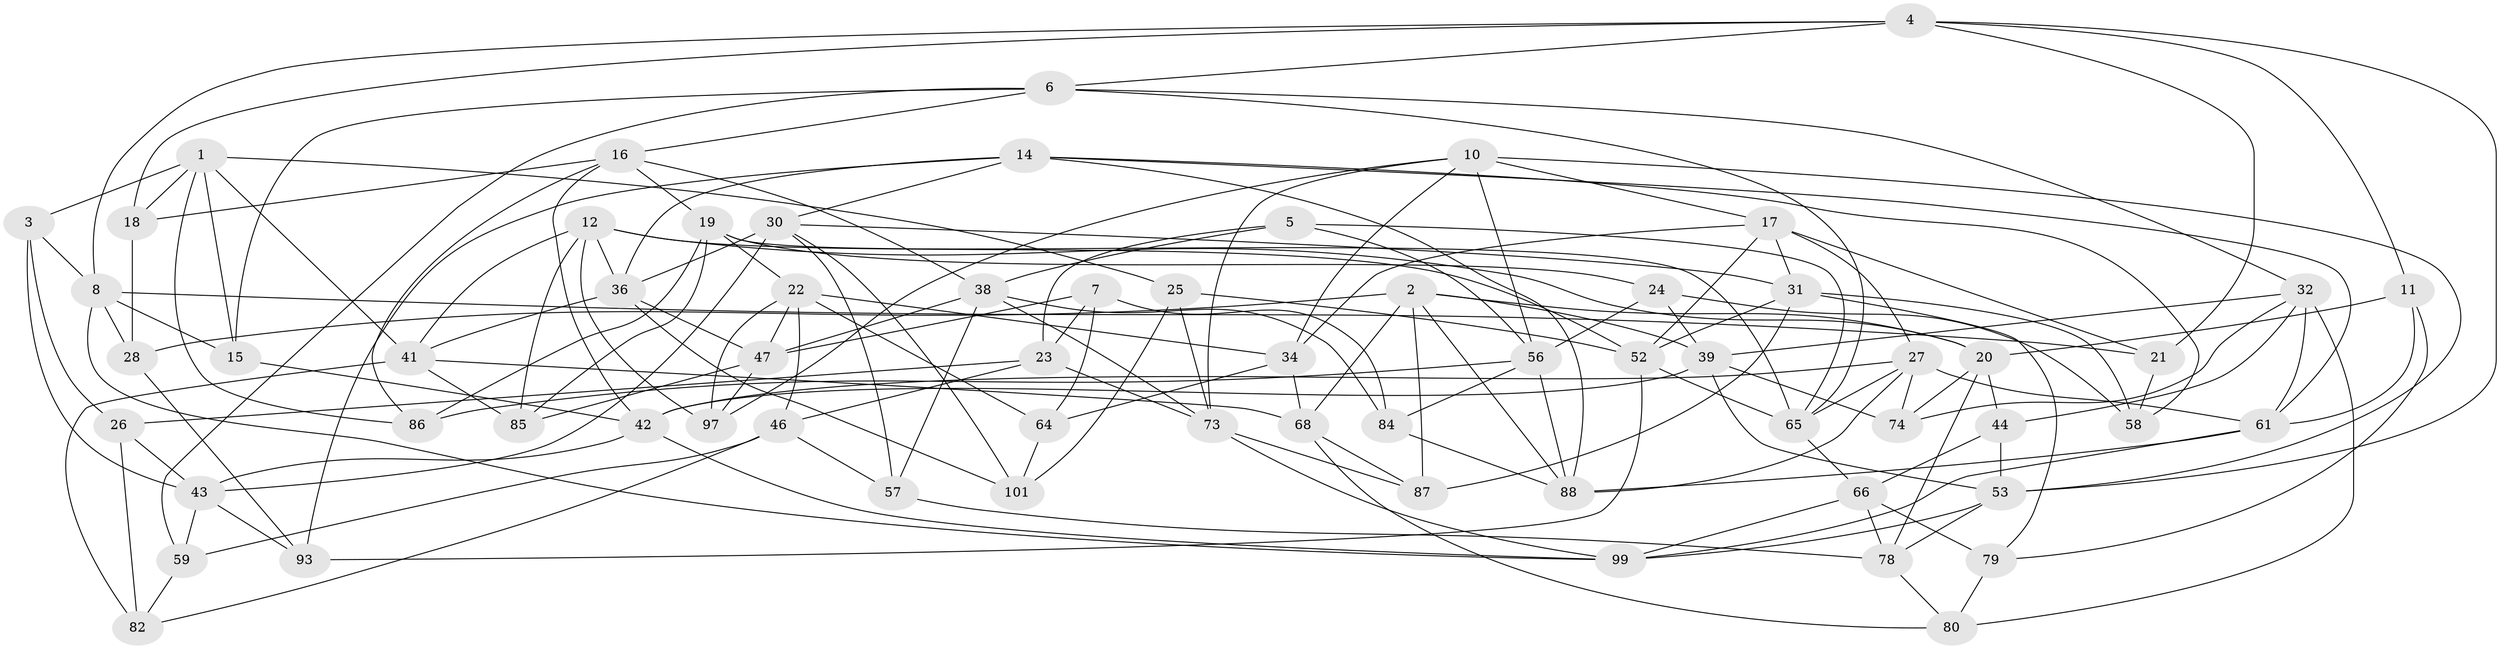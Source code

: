 // Generated by graph-tools (version 1.1) at 2025/24/03/03/25 07:24:27]
// undirected, 65 vertices, 165 edges
graph export_dot {
graph [start="1"]
  node [color=gray90,style=filled];
  1 [super="+54"];
  2 [super="+35"];
  3;
  4 [super="+72"];
  5;
  6 [super="+9"];
  7;
  8 [super="+37"];
  10 [super="+13"];
  11;
  12 [super="+29"];
  14 [super="+75"];
  15;
  16 [super="+40"];
  17 [super="+51"];
  18;
  19 [super="+60"];
  20 [super="+33"];
  21;
  22 [super="+48"];
  23 [super="+63"];
  24;
  25;
  26;
  27 [super="+49"];
  28;
  30 [super="+102"];
  31 [super="+89"];
  32 [super="+70"];
  34 [super="+95"];
  36 [super="+90"];
  38 [super="+71"];
  39 [super="+67"];
  41 [super="+96"];
  42 [super="+55"];
  43 [super="+45"];
  44;
  46 [super="+50"];
  47 [super="+77"];
  52 [super="+69"];
  53 [super="+83"];
  56 [super="+62"];
  57;
  58;
  59;
  61 [super="+98"];
  64;
  65 [super="+100"];
  66 [super="+76"];
  68 [super="+92"];
  73 [super="+91"];
  74;
  78 [super="+81"];
  79;
  80;
  82;
  84;
  85;
  86;
  87;
  88 [super="+94"];
  93;
  97;
  99 [super="+103"];
  101;
  1 -- 15;
  1 -- 41;
  1 -- 25;
  1 -- 18;
  1 -- 3;
  1 -- 86;
  2 -- 87;
  2 -- 39;
  2 -- 20;
  2 -- 88;
  2 -- 28;
  2 -- 68;
  3 -- 26;
  3 -- 43;
  3 -- 8;
  4 -- 11;
  4 -- 18;
  4 -- 53;
  4 -- 21;
  4 -- 6;
  4 -- 8;
  5 -- 65;
  5 -- 23;
  5 -- 56;
  5 -- 38;
  6 -- 15;
  6 -- 65;
  6 -- 32;
  6 -- 59;
  6 -- 16;
  7 -- 47;
  7 -- 64;
  7 -- 23;
  7 -- 84;
  8 -- 21;
  8 -- 15;
  8 -- 99;
  8 -- 28;
  10 -- 56;
  10 -- 97;
  10 -- 53;
  10 -- 73;
  10 -- 34;
  10 -- 17;
  11 -- 61;
  11 -- 79;
  11 -- 20;
  12 -- 85;
  12 -- 41;
  12 -- 97;
  12 -- 20;
  12 -- 52;
  12 -- 36;
  14 -- 88;
  14 -- 61;
  14 -- 58;
  14 -- 93;
  14 -- 30;
  14 -- 36;
  15 -- 42;
  16 -- 42;
  16 -- 19;
  16 -- 38;
  16 -- 86;
  16 -- 18;
  17 -- 34;
  17 -- 31;
  17 -- 27;
  17 -- 52;
  17 -- 21;
  18 -- 28;
  19 -- 65;
  19 -- 24;
  19 -- 85;
  19 -- 86;
  19 -- 22;
  20 -- 44;
  20 -- 74;
  20 -- 78;
  21 -- 58;
  22 -- 97;
  22 -- 46;
  22 -- 47;
  22 -- 64;
  22 -- 34;
  23 -- 73;
  23 -- 26;
  23 -- 46 [weight=2];
  24 -- 39;
  24 -- 58;
  24 -- 56;
  25 -- 73;
  25 -- 101;
  25 -- 52;
  26 -- 82;
  26 -- 43;
  27 -- 42;
  27 -- 88;
  27 -- 65;
  27 -- 74;
  27 -- 61;
  28 -- 93;
  30 -- 36;
  30 -- 43;
  30 -- 57;
  30 -- 101;
  30 -- 31;
  31 -- 79;
  31 -- 52;
  31 -- 87;
  31 -- 58;
  32 -- 74;
  32 -- 44;
  32 -- 80;
  32 -- 39;
  32 -- 61;
  34 -- 68 [weight=2];
  34 -- 64;
  36 -- 41;
  36 -- 47;
  36 -- 101;
  38 -- 73;
  38 -- 57;
  38 -- 84;
  38 -- 47;
  39 -- 53;
  39 -- 42;
  39 -- 74;
  41 -- 68;
  41 -- 82;
  41 -- 85;
  42 -- 99;
  42 -- 43;
  43 -- 93;
  43 -- 59;
  44 -- 66;
  44 -- 53;
  46 -- 57;
  46 -- 82;
  46 -- 59;
  47 -- 97;
  47 -- 85;
  52 -- 65;
  52 -- 93;
  53 -- 99;
  53 -- 78;
  56 -- 84;
  56 -- 86;
  56 -- 88;
  57 -- 78;
  59 -- 82;
  61 -- 88;
  61 -- 99;
  64 -- 101;
  65 -- 66;
  66 -- 79;
  66 -- 78 [weight=2];
  66 -- 99;
  68 -- 87;
  68 -- 80;
  73 -- 87;
  73 -- 99;
  78 -- 80;
  79 -- 80;
  84 -- 88;
}
